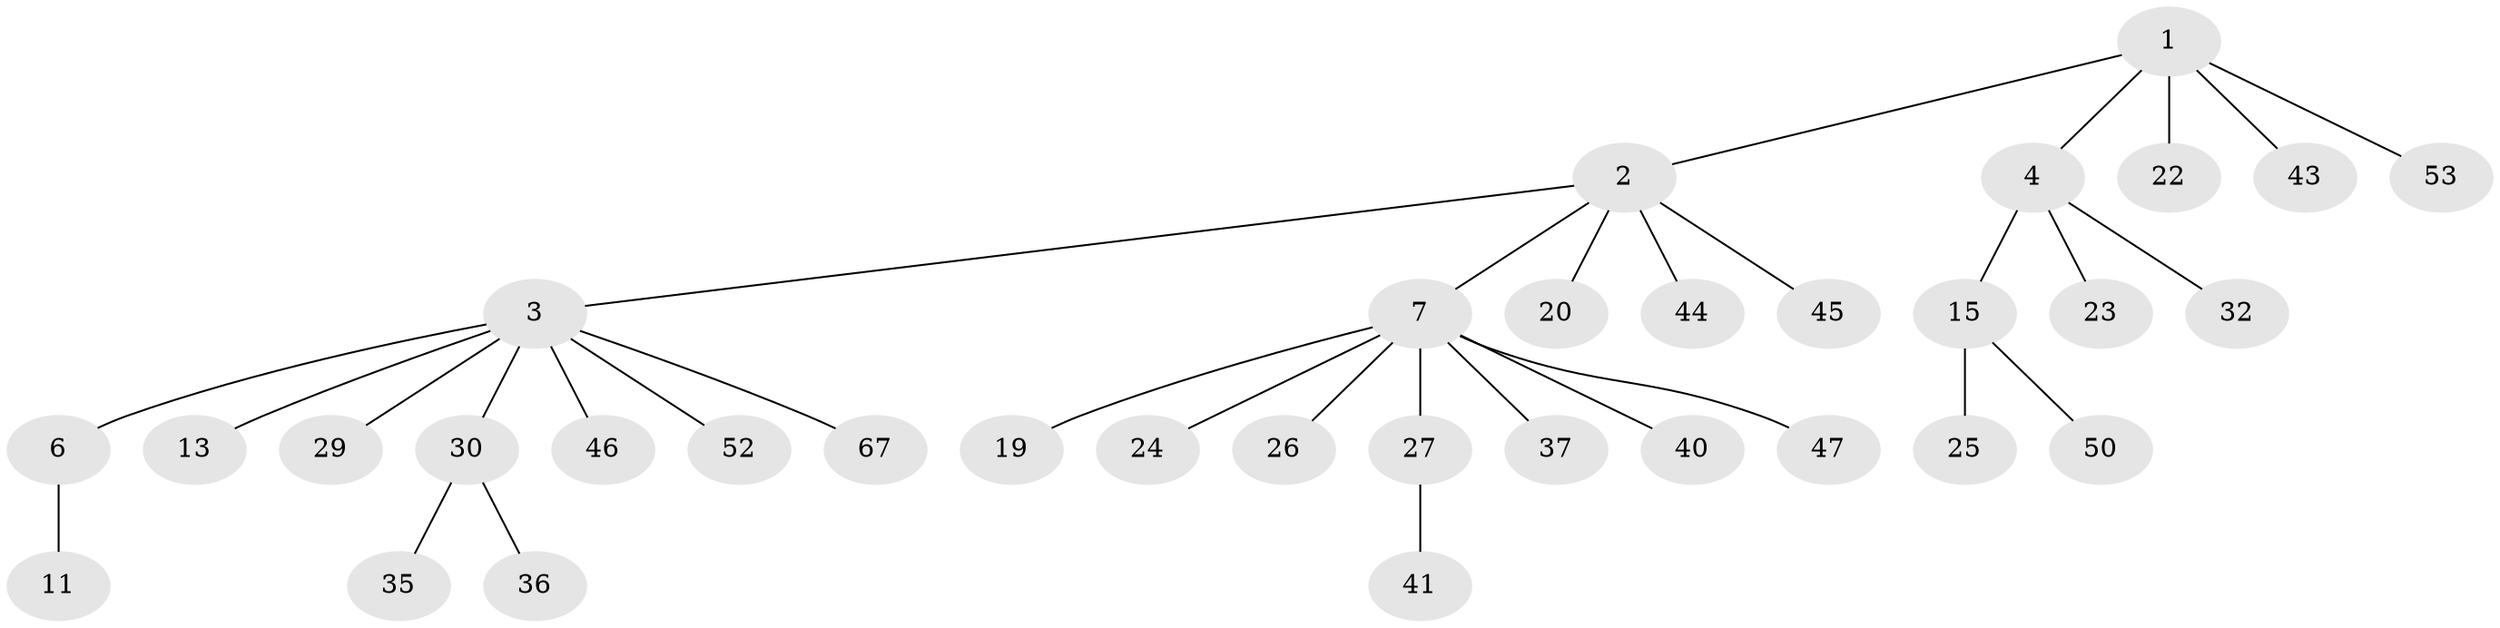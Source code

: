 // original degree distribution, {5: 0.07352941176470588, 6: 0.029411764705882353, 3: 0.1323529411764706, 2: 0.2647058823529412, 1: 0.5}
// Generated by graph-tools (version 1.1) at 2025/19/03/04/25 18:19:22]
// undirected, 34 vertices, 33 edges
graph export_dot {
graph [start="1"]
  node [color=gray90,style=filled];
  1;
  2 [super="+12+5"];
  3 [super="+18+16"];
  4 [super="+14+8"];
  6;
  7 [super="+58+10+9+38"];
  11;
  13;
  15 [super="+63+21"];
  19;
  20 [super="+55"];
  22;
  23 [super="+31+65"];
  24 [super="+33"];
  25;
  26;
  27 [super="+28"];
  29;
  30;
  32 [super="+42"];
  35;
  36 [super="+49"];
  37 [super="+60"];
  40 [super="+57+48"];
  41;
  43;
  44;
  45;
  46 [super="+66"];
  47;
  50;
  52;
  53;
  67;
  1 -- 2;
  1 -- 4;
  1 -- 22;
  1 -- 43;
  1 -- 53;
  2 -- 3;
  2 -- 44;
  2 -- 45;
  2 -- 20;
  2 -- 7;
  3 -- 6;
  3 -- 13;
  3 -- 29;
  3 -- 67;
  3 -- 52;
  3 -- 30;
  3 -- 46;
  4 -- 32;
  4 -- 15;
  4 -- 23;
  6 -- 11;
  7 -- 19;
  7 -- 40;
  7 -- 27;
  7 -- 47;
  7 -- 24;
  7 -- 26;
  7 -- 37;
  15 -- 25;
  15 -- 50;
  27 -- 41;
  30 -- 35;
  30 -- 36;
}
